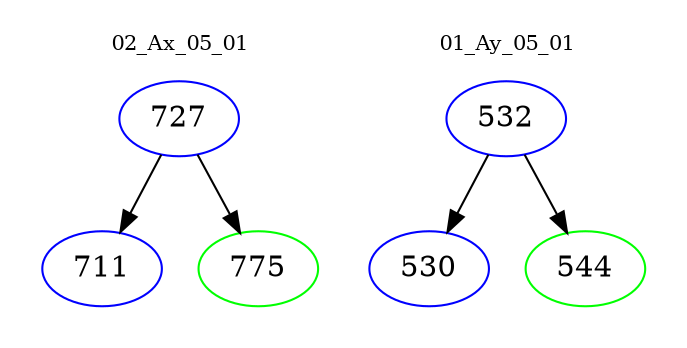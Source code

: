 digraph{
subgraph cluster_0 {
color = white
label = "02_Ax_05_01";
fontsize=10;
T0_727 [label="727", color="blue"]
T0_727 -> T0_711 [color="black"]
T0_711 [label="711", color="blue"]
T0_727 -> T0_775 [color="black"]
T0_775 [label="775", color="green"]
}
subgraph cluster_1 {
color = white
label = "01_Ay_05_01";
fontsize=10;
T1_532 [label="532", color="blue"]
T1_532 -> T1_530 [color="black"]
T1_530 [label="530", color="blue"]
T1_532 -> T1_544 [color="black"]
T1_544 [label="544", color="green"]
}
}

